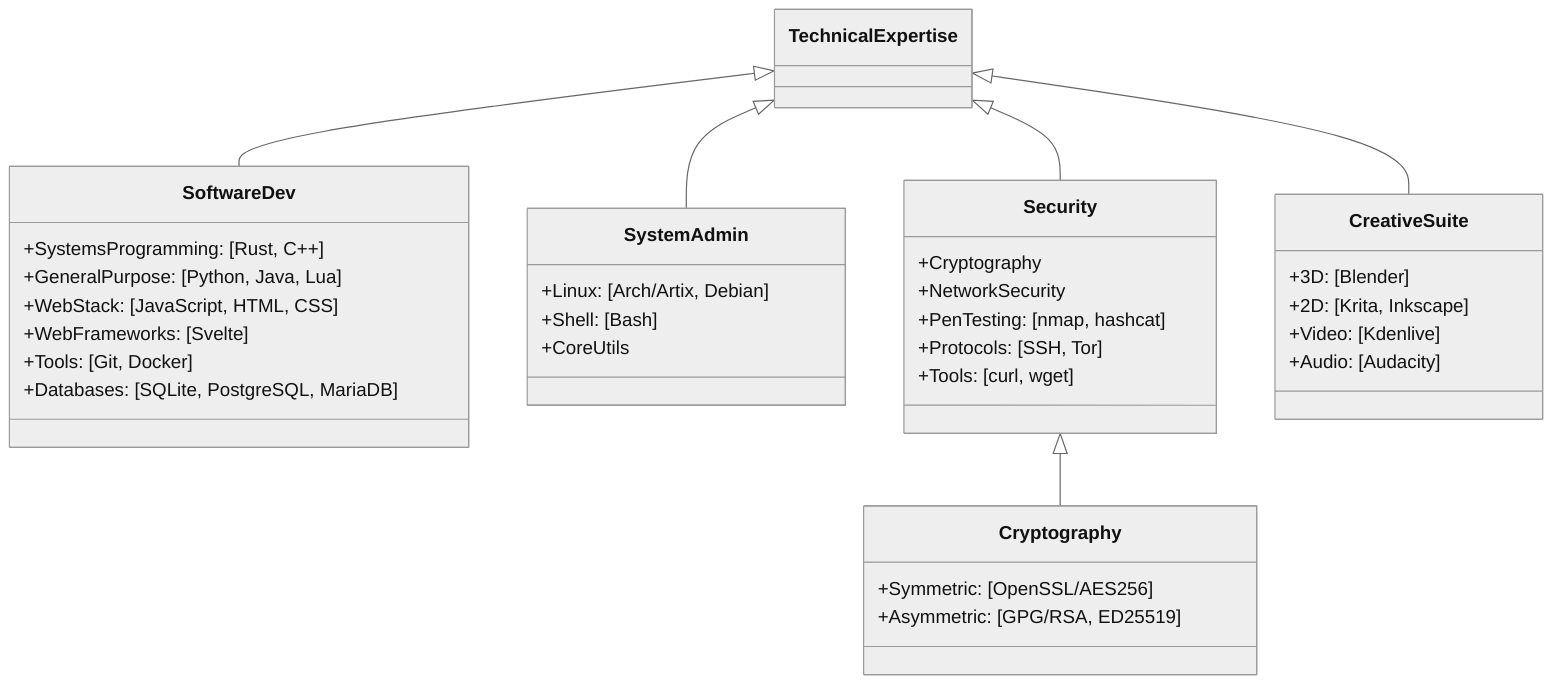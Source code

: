 %%{init: {'theme': 'neutral'}}%%
classDiagram
    TechnicalExpertise <|-- SoftwareDev
    TechnicalExpertise <|-- SystemAdmin
    TechnicalExpertise <|-- Security
    TechnicalExpertise <|-- CreativeSuite

    class SoftwareDev{
        +SystemsProgramming: [Rust, C++]
        +GeneralPurpose: [Python, Java, Lua]
        +WebStack: [JavaScript, HTML, CSS]
        +WebFrameworks: [Svelte]
        +Tools: [Git, Docker]
        +Databases: [SQLite, PostgreSQL, MariaDB]
    }

    class SystemAdmin{
        +Linux: [Arch/Artix, Debian]
        +Shell: [Bash]
        +CoreUtils
        %% +AndroidTools
    }

    class Security{
        +Cryptography
        +NetworkSecurity
        +PenTesting: [nmap, hashcat]
        +Protocols: [SSH, Tor]
        +Tools: [curl, wget]
    }

    class CreativeSuite{
        +3D: [Blender]
        +2D: [Krita, Inkscape]
        +Video: [Kdenlive]
        +Audio: [Audacity]
    }

    Security <|-- Cryptography
    class Cryptography{
        +Symmetric: [OpenSSL/AES256]
        +Asymmetric: [GPG/RSA, ED25519]
    }